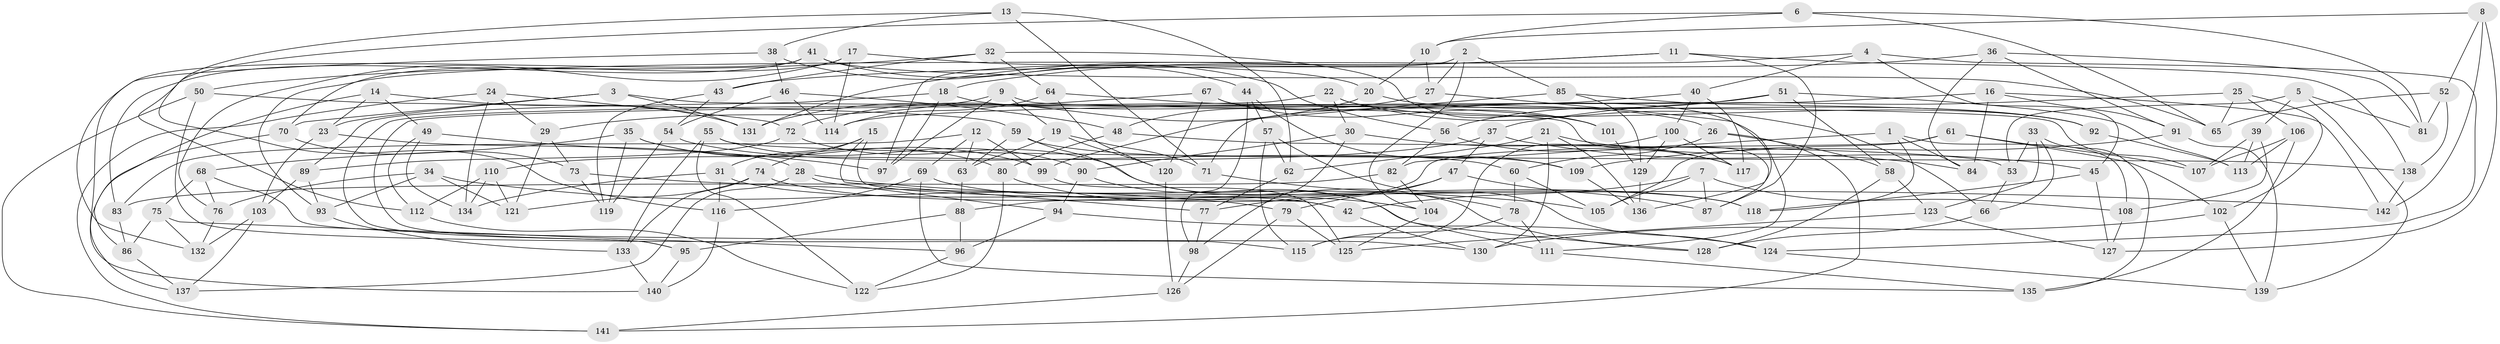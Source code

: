 // Generated by graph-tools (version 1.1) at 2025/03/03/09/25 03:03:09]
// undirected, 142 vertices, 284 edges
graph export_dot {
graph [start="1"]
  node [color=gray90,style=filled];
  1;
  2;
  3;
  4;
  5;
  6;
  7;
  8;
  9;
  10;
  11;
  12;
  13;
  14;
  15;
  16;
  17;
  18;
  19;
  20;
  21;
  22;
  23;
  24;
  25;
  26;
  27;
  28;
  29;
  30;
  31;
  32;
  33;
  34;
  35;
  36;
  37;
  38;
  39;
  40;
  41;
  42;
  43;
  44;
  45;
  46;
  47;
  48;
  49;
  50;
  51;
  52;
  53;
  54;
  55;
  56;
  57;
  58;
  59;
  60;
  61;
  62;
  63;
  64;
  65;
  66;
  67;
  68;
  69;
  70;
  71;
  72;
  73;
  74;
  75;
  76;
  77;
  78;
  79;
  80;
  81;
  82;
  83;
  84;
  85;
  86;
  87;
  88;
  89;
  90;
  91;
  92;
  93;
  94;
  95;
  96;
  97;
  98;
  99;
  100;
  101;
  102;
  103;
  104;
  105;
  106;
  107;
  108;
  109;
  110;
  111;
  112;
  113;
  114;
  115;
  116;
  117;
  118;
  119;
  120;
  121;
  122;
  123;
  124;
  125;
  126;
  127;
  128;
  129;
  130;
  131;
  132;
  133;
  134;
  135;
  136;
  137;
  138;
  139;
  140;
  141;
  142;
  1 -- 108;
  1 -- 118;
  1 -- 84;
  1 -- 82;
  2 -- 85;
  2 -- 27;
  2 -- 104;
  2 -- 97;
  3 -- 131;
  3 -- 70;
  3 -- 87;
  3 -- 23;
  4 -- 124;
  4 -- 45;
  4 -- 93;
  4 -- 40;
  5 -- 81;
  5 -- 53;
  5 -- 39;
  5 -- 139;
  6 -- 10;
  6 -- 65;
  6 -- 112;
  6 -- 81;
  7 -- 105;
  7 -- 42;
  7 -- 87;
  7 -- 108;
  8 -- 142;
  8 -- 52;
  8 -- 127;
  8 -- 10;
  9 -- 19;
  9 -- 97;
  9 -- 29;
  9 -- 107;
  10 -- 27;
  10 -- 20;
  11 -- 87;
  11 -- 18;
  11 -- 138;
  11 -- 131;
  12 -- 63;
  12 -- 99;
  12 -- 69;
  12 -- 83;
  13 -- 71;
  13 -- 38;
  13 -- 62;
  13 -- 116;
  14 -- 86;
  14 -- 23;
  14 -- 49;
  14 -- 131;
  15 -- 42;
  15 -- 77;
  15 -- 74;
  15 -- 31;
  16 -- 114;
  16 -- 142;
  16 -- 84;
  16 -- 91;
  17 -- 20;
  17 -- 76;
  17 -- 114;
  17 -- 70;
  18 -- 97;
  18 -- 89;
  18 -- 26;
  19 -- 71;
  19 -- 120;
  19 -- 63;
  20 -- 92;
  20 -- 72;
  21 -- 130;
  21 -- 84;
  21 -- 136;
  21 -- 62;
  22 -- 95;
  22 -- 92;
  22 -- 30;
  22 -- 66;
  23 -- 103;
  23 -- 28;
  24 -- 134;
  24 -- 72;
  24 -- 141;
  24 -- 29;
  25 -- 65;
  25 -- 102;
  25 -- 106;
  25 -- 37;
  26 -- 60;
  26 -- 58;
  26 -- 141;
  27 -- 136;
  27 -- 48;
  28 -- 137;
  28 -- 105;
  28 -- 94;
  29 -- 121;
  29 -- 73;
  30 -- 117;
  30 -- 90;
  30 -- 98;
  31 -- 116;
  31 -- 134;
  31 -- 42;
  32 -- 50;
  32 -- 64;
  32 -- 101;
  32 -- 43;
  33 -- 53;
  33 -- 123;
  33 -- 66;
  33 -- 135;
  34 -- 79;
  34 -- 93;
  34 -- 76;
  34 -- 121;
  35 -- 80;
  35 -- 99;
  35 -- 119;
  35 -- 68;
  36 -- 91;
  36 -- 81;
  36 -- 43;
  36 -- 84;
  37 -- 110;
  37 -- 47;
  37 -- 45;
  38 -- 132;
  38 -- 46;
  38 -- 56;
  39 -- 113;
  39 -- 108;
  39 -- 107;
  40 -- 100;
  40 -- 117;
  40 -- 71;
  41 -- 65;
  41 -- 83;
  41 -- 140;
  41 -- 44;
  42 -- 130;
  43 -- 54;
  43 -- 119;
  44 -- 98;
  44 -- 109;
  44 -- 57;
  45 -- 127;
  45 -- 118;
  46 -- 48;
  46 -- 114;
  46 -- 54;
  47 -- 77;
  47 -- 87;
  47 -- 79;
  48 -- 53;
  48 -- 80;
  49 -- 112;
  49 -- 97;
  49 -- 134;
  50 -- 59;
  50 -- 141;
  50 -- 115;
  51 -- 58;
  51 -- 56;
  51 -- 113;
  51 -- 95;
  52 -- 138;
  52 -- 65;
  52 -- 81;
  53 -- 66;
  54 -- 119;
  54 -- 60;
  55 -- 133;
  55 -- 90;
  55 -- 122;
  55 -- 138;
  56 -- 117;
  56 -- 82;
  57 -- 115;
  57 -- 62;
  57 -- 124;
  58 -- 128;
  58 -- 123;
  59 -- 63;
  59 -- 111;
  59 -- 109;
  60 -- 78;
  60 -- 105;
  61 -- 105;
  61 -- 102;
  61 -- 107;
  61 -- 88;
  62 -- 77;
  63 -- 88;
  64 -- 120;
  64 -- 114;
  64 -- 101;
  66 -- 128;
  67 -- 111;
  67 -- 120;
  67 -- 101;
  67 -- 131;
  68 -- 130;
  68 -- 76;
  68 -- 75;
  69 -- 118;
  69 -- 116;
  69 -- 135;
  70 -- 73;
  70 -- 137;
  71 -- 78;
  72 -- 89;
  72 -- 128;
  73 -- 119;
  73 -- 142;
  74 -- 133;
  74 -- 121;
  74 -- 118;
  75 -- 96;
  75 -- 132;
  75 -- 86;
  76 -- 132;
  77 -- 98;
  78 -- 111;
  78 -- 115;
  79 -- 126;
  79 -- 125;
  80 -- 104;
  80 -- 122;
  82 -- 83;
  82 -- 104;
  83 -- 86;
  85 -- 129;
  85 -- 99;
  85 -- 92;
  86 -- 137;
  88 -- 96;
  88 -- 95;
  89 -- 93;
  89 -- 103;
  90 -- 128;
  90 -- 94;
  91 -- 139;
  91 -- 109;
  92 -- 113;
  93 -- 133;
  94 -- 124;
  94 -- 96;
  95 -- 140;
  96 -- 122;
  98 -- 126;
  99 -- 125;
  100 -- 129;
  100 -- 117;
  100 -- 115;
  101 -- 129;
  102 -- 130;
  102 -- 139;
  103 -- 137;
  103 -- 132;
  104 -- 125;
  106 -- 113;
  106 -- 135;
  106 -- 107;
  108 -- 127;
  109 -- 136;
  110 -- 121;
  110 -- 112;
  110 -- 134;
  111 -- 135;
  112 -- 122;
  116 -- 140;
  120 -- 126;
  123 -- 125;
  123 -- 127;
  124 -- 139;
  126 -- 141;
  129 -- 136;
  133 -- 140;
  138 -- 142;
}
